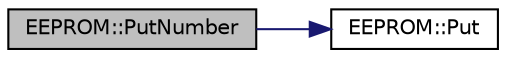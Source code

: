 digraph "EEPROM::PutNumber"
{
  edge [fontname="Helvetica",fontsize="10",labelfontname="Helvetica",labelfontsize="10"];
  node [fontname="Helvetica",fontsize="10",shape=record];
  rankdir="LR";
  Node1 [label="EEPROM::PutNumber",height=0.2,width=0.4,color="black", fillcolor="grey75", style="filled" fontcolor="black"];
  Node1 -> Node2 [color="midnightblue",fontsize="10",style="solid",fontname="Helvetica"];
  Node2 [label="EEPROM::Put",height=0.2,width=0.4,color="black", fillcolor="white", style="filled",URL="$classEEPROM.html#a2bacf20e9fcb2429e96729b5d71d0579",tooltip="Put a byte into the EEPROM. "];
}
